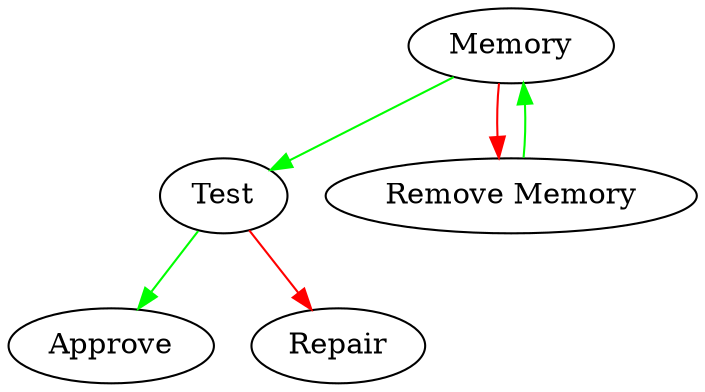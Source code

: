 digraph taskgraph {
"Memory"->"Test"[color=green];
"Memory"->"Remove Memory"[color=red];
"Remove Memory"->"Memory"[color=green];
"Test"->"Approve"[color=green];
"Test"->"Repair"[color=red];
"Repair";
"Approve";
}

